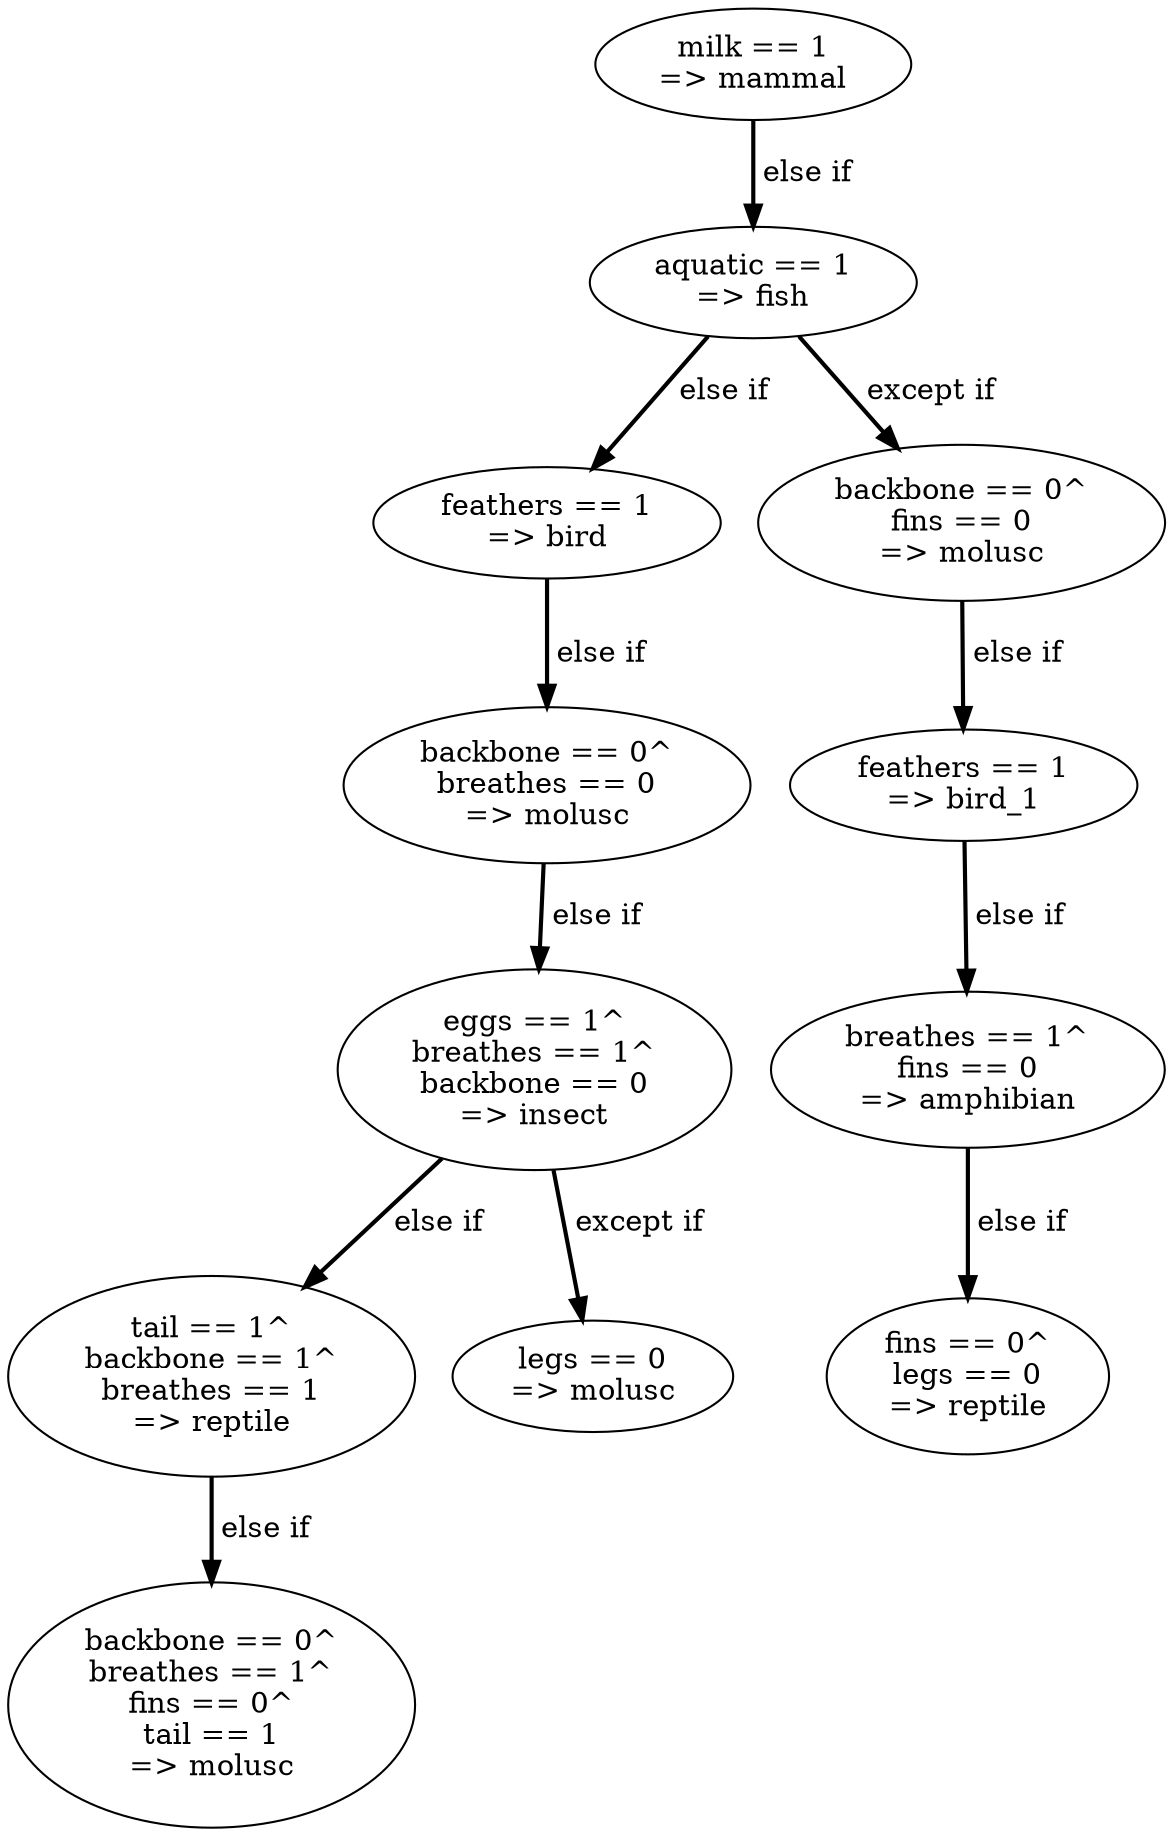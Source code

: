 digraph tree {
    "milk == 1
=> mammal";
    "aquatic == 1
=> fish";
    "feathers == 1
=> bird";
    "backbone == 0^
breathes == 0
=> molusc";
    "eggs == 1^
breathes == 1^
backbone == 0
=> insect";
    "tail == 1^
backbone == 1^
breathes == 1
=> reptile";
    "backbone == 0^
breathes == 1^
fins == 0^
tail == 1
=> molusc";
    "legs == 0
=> molusc";
    "backbone == 0^
fins == 0
=> molusc";
    "feathers == 1
=> bird_1";
    "breathes == 1^
fins == 0
=> amphibian";
    "fins == 0^
legs == 0
=> reptile";
    "milk == 1
=> mammal" -> "aquatic == 1
=> fish" [style="bold", label=" else if"];
    "aquatic == 1
=> fish" -> "feathers == 1
=> bird" [style="bold", label=" else if"];
    "aquatic == 1
=> fish" -> "backbone == 0^
fins == 0
=> molusc" [style="bold", label=" except if"];
    "feathers == 1
=> bird" -> "backbone == 0^
breathes == 0
=> molusc" [style="bold", label=" else if"];
    "backbone == 0^
breathes == 0
=> molusc" -> "eggs == 1^
breathes == 1^
backbone == 0
=> insect" [style="bold", label=" else if"];
    "eggs == 1^
breathes == 1^
backbone == 0
=> insect" -> "tail == 1^
backbone == 1^
breathes == 1
=> reptile" [style="bold", label=" else if"];
    "eggs == 1^
breathes == 1^
backbone == 0
=> insect" -> "legs == 0
=> molusc" [style="bold", label=" except if"];
    "tail == 1^
backbone == 1^
breathes == 1
=> reptile" -> "backbone == 0^
breathes == 1^
fins == 0^
tail == 1
=> molusc" [style="bold", label=" else if"];
    "backbone == 0^
fins == 0
=> molusc" -> "feathers == 1
=> bird_1" [style="bold", label=" else if"];
    "feathers == 1
=> bird_1" -> "breathes == 1^
fins == 0
=> amphibian" [style="bold", label=" else if"];
    "breathes == 1^
fins == 0
=> amphibian" -> "fins == 0^
legs == 0
=> reptile" [style="bold", label=" else if"];
}

